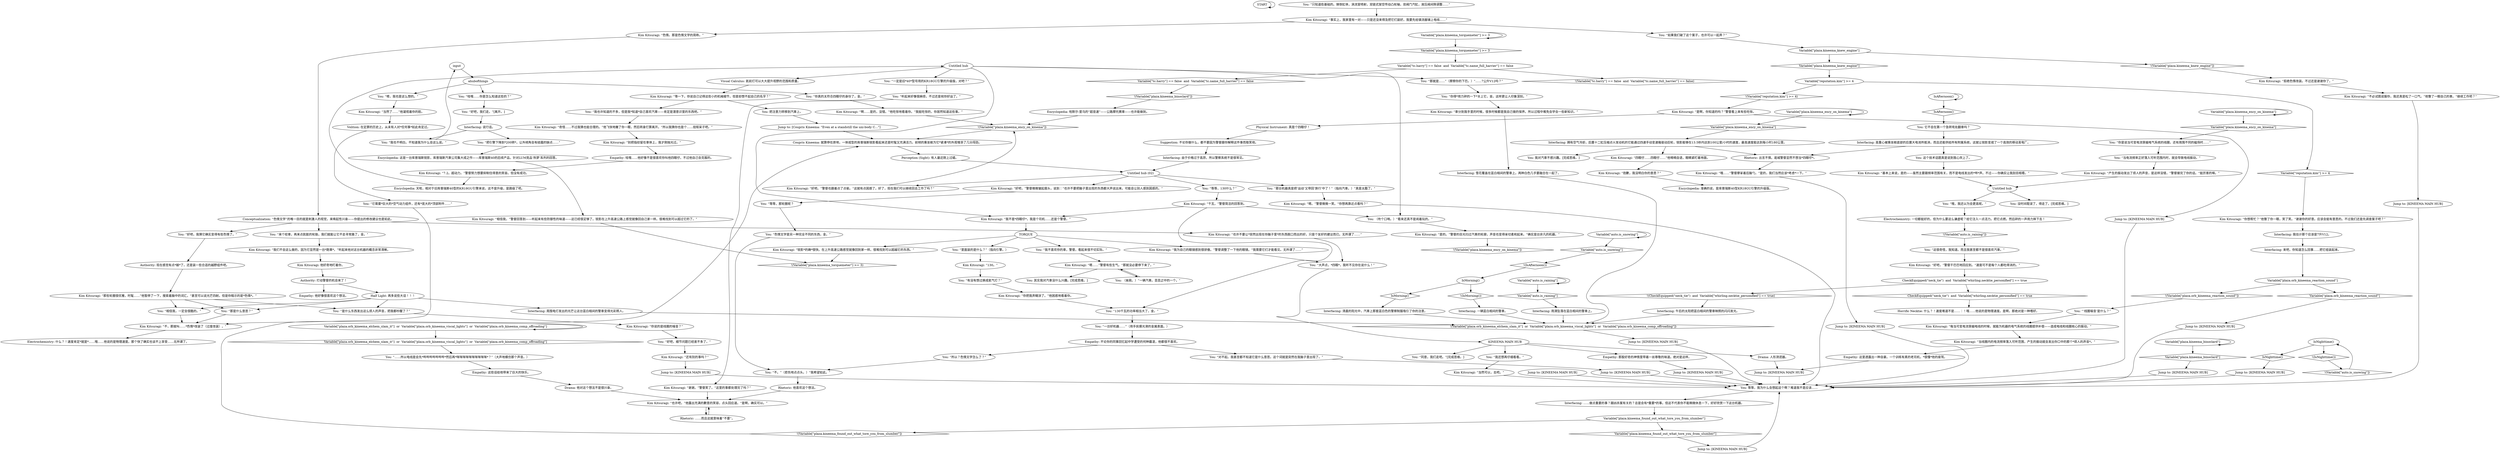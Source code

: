 # KINEEMA ORB / torque talk
# Kim has a sweet ride, the Coupris Kineema - the sports version of the Coupris 40 police motor-carriage. You should definitely talk about it.
# ==================================================
digraph G {
	  0 [label="START"];
	  1 [label="input"];
	  2 [label="Kim Kitsuragi: “好吧，”警督微微皱起眉头，说到：“也许不要把脑子里出现的东西都大声说出来。可能会让别人感到困惑的。”"];
	  3 [label="You: （耸肩。）“一辆汽車。芸芸之中的一个。”"];
	  4 [label="You: “我还想再仔细看看。”"];
	  5 [label="You: “是什么东西发出这么烦人的声音，把我都吵醒了？”"];
	  6 [label="You: “它需要*巨大的*空气动力组件，还有*庞大的*顶部附件……”"];
	  7 [label="Jump to: [KINEEMA MAIN HUB]"];
	  8 [label="You: “只知道些基础的。铸铁缸体，涡流室喷射，双链式架空传动凸轮轴，双阀门汽缸，液压阀间隙调整……”"];
	  9 [label="Variable[\"plaza.kineema_ency_on_kinema\"]"];
	  10 [label="Variable[\"plaza.kineema_ency_on_kinema\"]", shape=diamond];
	  11 [label="!(Variable[\"plaza.kineema_ency_on_kinema\"])", shape=diamond];
	  12 [label="Electrochemistry: 一切都挺好的，但为什么要这么谦虚呢？给它注入一点活力。把它点燃。然后砰的一声用力摔下去！"];
	  13 [label="Kim Kitsuragi: “相信我，”警督回答到——听起来有些防御性的味道——这已经很足够了。锐影在上升高速公路上感觉就像回自己家一样。很难找到可以超过它的了。”"];
	  14 [label="Variable[\"plaza.kineema_ency_on_kinema\"]"];
	  15 [label="Variable[\"plaza.kineema_ency_on_kinema\"]", shape=diamond];
	  16 [label="!(Variable[\"plaza.kineema_ency_on_kinema\"])", shape=diamond];
	  17 [label="Jump to: [KINEEMA MAIN HUB]"];
	  18 [label="Kim Kitsuragi: “别把指纹留在車体上，我才刚抛光过。”"];
	  19 [label="Empathy: 他好像很喜欢这个想法。"];
	  20 [label="You: “当电流频率正好落入可听范围内时，就会导致电线振动。”"];
	  21 [label="Kim Kitsuragi: 他好奇地盯着你。"];
	  22 [label="Jump to: [KINEEMA MAIN HUB]"];
	  23 [label="Encyclopedia: 这是一台库普瑞斯锐影，库普瑞斯汽車公司集大成之作——库普瑞斯40的后续产品，针对LUM竞品‘热梦’系列的回答。"];
	  24 [label="Kim Kitsuragi: “不，那就叫……*色情*改装了（过度改装）。”"];
	  25 [label="Kim Kitsuragi: “色情。那是色情文学的简称。”"];
	  26 [label="You: “听起来好像很麻烦，不过还是祝你好运了。”"];
	  27 [label="Kim Kitsuragi: “是啊，你知道的吗？”警督看上来有些吃惊。"];
	  28 [label="Kim Kitsuragi: “哦……”警督摩挲着后脑勺。“是的，我们当然应该*考虑*一下。”"];
	  29 [label="Kim Kitsuragi: “四眼仔……四眼仔……”他喃喃自语，眼睛紧盯着地面。"];
	  30 [label="You: 它不会在第一个急转弯处翻車吗？"];
	  31 [label="Interfacing: 午后的太阳把蓝白相间的警車映照的闪闪发光。"];
	  32 [label="Electrochemistry: 什么？！速度肯定*就是*……哦……他说的是物理速度。那个快了确实也谈不上享受……无所谓了。"];
	  33 [label="Half Light: 再多说些大话！！！"];
	  34 [label="You: “……所以电线是会先*哔哔哔哔哔哔哔*然后再*咪咪咪咪咪咪咪咪咪咪*？”（大声地模仿那个声音。）"];
	  35 [label="TORQUE"];
	  36 [label="Rhetoric: 出言不慎。曷城警督显然不想当*四眼仔*。"];
	  37 [label="You: 把注意力转移到汽車上。"];
	  38 [label="You: “这很奇怪，我知道。而且我甚至都不是很喜欢汽車。”"];
	  39 [label="Variable[\"auto.is_snowing\"]"];
	  40 [label="Variable[\"auto.is_snowing\"]", shape=diamond];
	  41 [label="!(Variable[\"auto.is_snowing\"])", shape=diamond];
	  42 [label="IsAfternoon()"];
	  43 [label="IsAfternoon()", shape=diamond];
	  44 [label="!(IsAfternoon())", shape=diamond];
	  45 [label="Interfacing: 雪花覆盖在蓝白相间的警車上。两种白色几乎要融合在一起了。"];
	  46 [label="Empathy: 这里透露出一种自豪。一个训练有素的老司机，*很懂*他的座驾。"];
	  47 [label="Physical Instrument: 真是个四眼仔！"];
	  48 [label="You: “不。”（悲伤地点点头。）“我希望如此。”"];
	  49 [label="Kim Kitsuragi: “拒绝色情改装。不过还是谢谢你了。”"];
	  50 [label="Kim Kitsuragi: “也许吧，”他露出充满的歉意的笑容，点头回应道。“是啊，确实可以。”"];
	  51 [label="Jump to: [KINEEMA MAIN HUB]"];
	  52 [label="Kim Kitsuragi: “也许不要让*突然出现在你脑子里*的东西脱口而出的好。只是个友好的建议而已。无所谓了……”"];
	  53 [label="You: “色情文学是另一种完全不同的东西，金。”"];
	  54 [label="Kim Kitsuragi: “那些轮圈很优雅，时髦……”他暂停了一下，搜索着脑中的词汇。“甚至可以说光芒四射。但是你暗示的是*色情*。”"];
	  55 [label="Variable[\"plaza.orb_kineema_elchem_slam_it\"]  or  Variable[\"plaza.orb_kineema_viscal_lights\"]  or  Variable[\"plaza.orb_kineema_comp_offroading\"]"];
	  56 [label="Variable[\"plaza.orb_kineema_elchem_slam_it\"]  or  Variable[\"plaza.orb_kineema_viscal_lights\"]  or  Variable[\"plaza.orb_kineema_comp_offroading\"]", shape=diamond];
	  57 [label="!(Variable[\"plaza.orb_kineema_elchem_slam_it\"]  or  Variable[\"plaza.orb_kineema_viscal_lights\"]  or  Variable[\"plaza.orb_kineema_comp_offroading\"])", shape=diamond];
	  58 [label="Untitled hub"];
	  59 [label="Empathy: 那股好奇的神情里带着一丝尊敬的味道。绝对是这样。"];
	  60 [label="You: “里面装的是什么？”（指向引擎。）"];
	  61 [label="You: “来个绞車，再来点肮脏的轮胎，我们就能让它不走寻常路了，金。”"];
	  62 [label="You: “所以？色情文学怎么了？”"];
	  63 [label="You: “大声点，*四眼*，我听不见你在说什么！”"];
	  64 [label="Jump to: [KINEEMA MAIN HUB]"];
	  65 [label="You: “你是说当可变电流穿越电气系统的线圈，还有周围不同的磁场时……”"];
	  66 [label="Encyclopedia: 准确的说，是库普瑞斯40型KR18GU引擎的升级版。"];
	  67 [label="Interfacing: 说行话。"];
	  68 [label="Variable[\"plaza.kineema_torquemeter\"] >= 3"];
	  69 [label="Variable[\"plaza.kineema_torquemeter\"] >= 3", shape=diamond];
	  70 [label="!(Variable[\"plaza.kineema_torquemeter\"] >= 3)", shape=diamond];
	  71 [label="Encyclopedia: 哈默尔-里乌的“超音速”——公路摩托赛車——也许能做到。"];
	  72 [label="Kim Kitsuragi: “是的。”警督的目光扫过汽車的轮廓，声音也变得亲切柔和起来。“确实是台非凡的机器。”"];
	  73 [label="Kim Kitsuragi: “你把我弄糊涂了。”他困惑地看着你。"];
	  74 [label="Kim Kitsuragi: “事实上，我家里有一对——只是还没来得及把它们装好。我要先给镇流器铺上电线……”"];
	  75 [label="Kim Kitsuragi: “啊……是的，没错。”他吃惊地看着你。“我挺吃惊的，你居然知道这些事。”"];
	  76 [label="Kim Kitsuragi: “我不是*四眼仔*，我是个司机……还是个警督。”"];
	  77 [label="You: “哦，我还以为会更高呢。”"];
	  78 [label="You: 等等，我为什么会想起这个啊？难道我不是应该……"];
	  79 [label="KINEEMA MAIN HUB"];
	  80 [label="Kim Kitsuragi: “我为自己的眼镜感到很骄傲。”警督调整了一下他的眼镜。“我需要它们才能看见。无所谓了……”"];
	  81 [label="You: “好吧，细节问题已经差不多了。”"];
	  82 [label="Interfacing: 来吧，你知道怎么回事……把它组装起来。"];
	  83 [label="Encyclopedia: 天啦，相对于旧库普瑞斯40型的KR18GU引擎来说，这不是升级，是跳级了吧。"];
	  84 [label="Empathy: 这些话给他带来了巨大的快乐。"];
	  85 [label="Kim Kitsuragi: “基本上来说，是的——虽然主要跟频率范围有关，而不是电线发出的*哔*声。不过——你确实让我刮目相看。”"];
	  86 [label="Interfacing: 由于价格过于高昂，所以警察系统不是很常见。"];
	  87 [label="ahubofthings"];
	  88 [label="Variable[\"auto.is_raining\"]"];
	  89 [label="Variable[\"auto.is_raining\"]", shape=diamond];
	  90 [label="!(Variable[\"auto.is_raining\"])", shape=diamond];
	  91 [label="Visual Calculus: 氦前灯可以大大提升视野的范围和质量。"];
	  92 [label="You: “等等，130什么？”"];
	  93 [label="You: 其实我对汽車没什么兴趣。[完成思维。]"];
	  94 [label="You: “同意，我们走吧。”[完成思维。]"];
	  95 [label="You: “好吧，我们走。”[离开。]"];
	  96 [label="Kim Kitsuragi: “車分到我手里的时候，很多时候都是我自己做的保养。所以过程中难免会学会一些新知识。”"];
	  97 [label="Kim Kitsuragi: “抱歉，我没明白你的意思？”"];
	  98 [label="Empathy: 不论你的同事回忆起中学遭受的何种霸凌，他都很不喜欢。"];
	  99 [label="Variable[\"plaza.kineema_binoclard\"]"];
	  100 [label="Variable[\"plaza.kineema_binoclard\"]", shape=diamond];
	  101 [label="!(Variable[\"plaza.kineema_binoclard\"])", shape=diamond];
	  102 [label="Kim Kitsuragi: “等一下，你说自己记得这些小的机械细节，但是却想不起自己的名字？”"];
	  103 [label="Authority: 现在感觉有点*娘*了。还是装一些合适的越野组件吧。"];
	  104 [label="Kim Kitsuragi: “不必试图说服你，我还真是松了一口气。”他瞥了一眼自己的車。“继续工作吧？”"];
	  105 [label="Volition: 在定罪的历史上，从未有人对*任何事*如此肯定过。"];
	  106 [label="Drama: 人形测谎器。"];
	  107 [label="You: “一台好机器……”（用手抚摸光滑的金属表面。）"];
	  108 [label="Kim Kitsuragi: “锐影*的确*很快。在上升高速公路感觉就像回到家一样。很难找到可以超越它的东西。”"];
	  109 [label="You: “有没有想过换成氦气灯？”"];
	  110 [label="Interfacing: 我估计那个应该是7升V12。"];
	  111 [label="Rhetoric: 他喜欢这个想法。"];
	  112 [label="Kim Kitsuragi: “好吧。”警督也跟着点了点偷。“这就有点困惑了。好了，现在我们可以继续回去工作了吗？”"];
	  113 [label="You: “我不喜欢你的車，警督。看起来很不切实际。”"];
	  114 [label="You: “你得*用力砰的一下*关上它，金。这样更让人印象深刻。”"];
	  115 [label="Kim Kitsuragi: “7.2。超动力。”警督努力想要抑制住得意的笑容。但没有成功。"];
	  116 [label="Jump to: [KINEEMA MAIN HUB]"];
	  117 [label="Interfacing: 周围电灯发出的光芒让这台蓝白相间的警車变得光彩照人。"];
	  118 [label="You: “等等，那轮圈呢？"];
	  119 [label="Jump to: [KINEEMA MAIN HUB]"];
	  120 [label="Jump to: [KINEEMA MAIN HUB]"];
	  121 [label="Drama: 他对这个想法不是很兴奋。"];
	  122 [label="Jump to: [KINEEMA MAIN HUB]"];
	  123 [label="Kim Kitsuragi: “我们不会这么做的，因为它显然是一台*跑車*。”听起来他对这台机器的概念非常清晰。"];
	  124 [label="You: （吹个口哨。）“看来还真不是闹着玩的。”"];
	  125 [label="Variable[\"plaza.kineema_knew_engine\"]"];
	  126 [label="Variable[\"plaza.kineema_knew_engine\"]", shape=diamond];
	  127 [label="!(Variable[\"plaza.kineema_knew_engine\"])", shape=diamond];
	  128 [label="Jump to: [Coupris Kineema: \"Even at a standstill the uni-body C...\"]"];
	  129 [label="Jump to: [KINEEMA MAIN HUB]"];
	  130 [label="Rhetoric: ……而且这就意味着“不要”。"];
	  131 [label="Conceptualization: “色情文学”的唯一目的就是刺激人的视觉，来唤起性兴奋——你提出的修改建议也是如此。"];
	  132 [label="You: “相信我，一定会很酷的。”"];
	  133 [label="Suggestion: 不论你做什么，都不要因为警督跟你解释这件事而取笑他。"];
	  134 [label="Kim Kitsuragi: “当线圈内的电流频率落入可听范围，产生的振动就会发出你口中的那个*烦人的声音*。”"];
	  135 [label="You: “把引擎下降到*200转*，让外倾角会有结霜的缺点……”"];
	  136 [label="Kim Kitsuragi: “还有别的事吗？”"];
	  137 [label="You: “‘线圈噪音’是什么？”"];
	  138 [label="Untitled hub"];
	  139 [label="Variable[\"reputation.kim\"] >= 4"];
	  140 [label="Variable[\"reputation.kim\"] >= 4", shape=diamond];
	  141 [label="!(Variable[\"reputation.kim\"] >= 4)", shape=diamond];
	  142 [label="Jump to: [KINEEMA MAIN HUB]"];
	  143 [label="Authority: 打动警督的机会来了！"];
	  144 [label="Interfacing: ……做点重要的事？跟凶杀案有关的？总是会有*重要*的事。但这不代表你不能稍微休息一下，好好欣赏一下这台机器。"];
	  145 [label="Coupris Kineema: 就算停在原地，一体成型的库普瑞斯锐影看起来还是时髦又充满活力。前倾的乘坐舱为它*紧凑*的外观增添了几分闯劲。"];
	  146 [label="Kim Kitsuragi: “每当可变电流穿越电线的时候，就能为机器的电气系统的线圈提供补偿——造成电线和线圈核心的振动。”"];
	  147 [label="You: “130千瓦的功率相当大了，金。”"];
	  148 [label="You: “一定是旧*40*型号用的KR18GU引擎的升级版，对吧？”"];
	  149 [label="You: “对不起。我甚至都不知道它是什么意思。这个词就是突然在我脑子里出现了。”"];
	  150 [label="IsMorning()"];
	  151 [label="IsMorning()", shape=diamond];
	  152 [label="!(IsMorning())", shape=diamond];
	  153 [label="Empathy: 哇哦……他好像不是很喜欢你叫他四眼仔。不过他自己会克服的。"];
	  154 [label="You: “我也许知道的不多，但是我*知道*自己喜欢汽車——肯定是潜意识里的东西吧。”"];
	  155 [label="You: “我也不明白。不知道我为什么会这么说。”"];
	  156 [label="You: “那台机器真是把‘运动’又带回‘旅行’中了！”（指向汽車。）“真是太酷了。”"];
	  157 [label="You: “哇哦……你是怎么知道这些的？”"];
	  158 [label="You: 这个技术话题真是说到我心坎上了。"];
	  159 [label="Perception (Sight): 有人最近刚上过蜡。"];
	  160 [label="Jump to: [KINEEMA MAIN HUB]"];
	  161 [label="Variable[\"tc.harry\"] == false  and  Variable[\"tc.name_full_harrier\"] == false"];
	  162 [label="Variable[\"tc.harry\"] == false  and  Variable[\"tc.name_full_harrier\"] == false", shape=diamond];
	  163 [label="!(Variable[\"tc.harry\"] == false  and  Variable[\"tc.name_full_harrier\"] == false)", shape=diamond];
	  164 [label="Kim Kitsuragi: “你想帮忙？”他瞥了你一眼，笑了笑。“谢谢你的好意。应该会挺有意思的。不过我们还是先调查案子吧？”"];
	  165 [label="Kim Kitsuragi: “好吧，”警督干巴巴地回应到。“速度可不是每个人都吃得消的。”"];
	  166 [label="You: “好吧，我猜它确实变得有些色情了。”"];
	  167 [label="You: 我对汽車不感兴趣。[完成思维。]"];
	  168 [label="Interfacing: 拥有空气冷却，后置十二缸压缩点火发动机的它能通过四速手动变速箱驱动后轮，锐影能够在13.5秒内达到100公里/小时的速度，最高速度能达到每小时180公里。"];
	  169 [label="Interfacing: 高重心被乘坐舱底部的后置大电池所抵消，而且还能供给所有附属系统，这就让锐影变成了一个高效的移动发电厂。"];
	  170 [label="Kim Kitsuragi: “你说的是线圈的噪音？”"];
	  171 [label="IsNighttime()"];
	  172 [label="IsNighttime()", shape=diamond];
	  173 [label="!(IsNighttime())", shape=diamond];
	  174 [label="Interfacing: 雨滴坠落在蓝白相间的警車上。"];
	  175 [label="Horrific Necktie: 什么？！速度难道不是……：！哦……他说的是物理速度。是啊，那绝对是一种嗜好。"];
	  176 [label="Kim Kitsuragi: “当然可以，去吧。”"];
	  177 [label="Kim Kitsuragi: “嗯。”警督微微一笑。“你想再靠近点看吗？”"];
	  178 [label="Kim Kitsuragi: “产生的振动发出了烦人的声音，是这样没错，”警督接完了你的话。“挺厉害的嘛。”"];
	  179 [label="CheckEquipped(\"neck_tie\")  and  Variable[\"whirling.necktie_personified\"] == true"];
	  180 [label="CheckEquipped(\"neck_tie\")  and  Variable[\"whirling.necktie_personified\"] == true", shape=diamond];
	  181 [label="!(CheckEquipped(\"neck_tie\")  and  Variable[\"whirling.necktie_personified\"] == true)", shape=diamond];
	  182 [label="Untitled hub (02)"];
	  183 [label="You: “你真的太符合四眼仔的身份了，金。”"];
	  184 [label="Kim Kitsuragi: “当然了……”他凝视着你的脸。"];
	  185 [label="Jump to: [KINEEMA MAIN HUB]"];
	  186 [label="You: “那就是……”（摩擦你的下巴。）“……7公升V12吗？”"];
	  187 [label="You: “如果我们破了这个案子，也许可以一起弄？”"];
	  188 [label="Kim Kitsuragi: “谢谢。”警督笑了。“这里的事都处理完了吗？”"];
	  189 [label="Interfacing: 清晨的阳光中，汽車上那套蓝白色的警察制服吸引了你的注意。"];
	  190 [label="Interfacing: 一辆蓝白相间的警車。"];
	  191 [label="Variable[\"plaza.orb_kineema_reaction_sound\"]"];
	  192 [label="Variable[\"plaza.orb_kineema_reaction_sound\"]", shape=diamond];
	  193 [label="!(Variable[\"plaza.orb_kineema_reaction_sound\"])", shape=diamond];
	  194 [label="You: “那是什么意思？”"];
	  195 [label="Kim Kitsuragi: “千瓦，”警督简洁的回答到。"];
	  196 [label="You: 没时间耽误了，得走了。[完成思维。]"];
	  197 [label="Kim Kitsuragi: “嗯……”警督有些生气。“那就没必要停下来了。”"];
	  198 [label="You: “嗯，我也是这么想的。”"];
	  199 [label="Kim Kitsuragi: “130。”"];
	  200 [label="Kim Kitsuragi: “奇怪……不过我猜也挺合理的。”他飞快地撇了你一眼，然后转身打算离开。“所以我猜你也是个……扭矩呆子吧。”"];
	  201 [label="Variable[\"plaza.kineema_found_out_what_tore_you_from_slumber\"]"];
	  202 [label="Variable[\"plaza.kineema_found_out_what_tore_you_from_slumber\"]", shape=diamond];
	  203 [label="!(Variable[\"plaza.kineema_found_out_what_tore_you_from_slumber\"])", shape=diamond];
	  0 -> 0
	  1 -> 87
	  2 -> 118
	  3 -> 197
	  4 -> 176
	  5 -> 170
	  6 -> 24
	  7 -> 78
	  8 -> 74
	  9 -> 9
	  9 -> 10
	  10 -> 65
	  12 -> 90
	  13 -> 70
	  14 -> 14
	  14 -> 15
	  15 -> 168
	  16 -> 145
	  17 -> 78
	  18 -> 153
	  20 -> 178
	  21 -> 143
	  22 -> 78
	  23 -> 13
	  24 -> 32
	  25 -> 131
	  26 -> 188
	  27 -> 47
	  27 -> 7
	  28 -> 120
	  29 -> 97
	  30 -> 169
	  31 -> 57
	  33 -> 194
	  33 -> 5
	  33 -> 132
	  33 -> 117
	  34 -> 84
	  35 -> 80
	  35 -> 113
	  35 -> 108
	  35 -> 60
	  36 -> 28
	  37 -> 128
	  38 -> 165
	  39 -> 40
	  39 -> 39
	  40 -> 44
	  41 -> 171
	  42 -> 42
	  42 -> 43
	  43 -> 30
	  44 -> 150
	  45 -> 57
	  46 -> 185
	  47 -> 133
	  48 -> 111
	  49 -> 104
	  50 -> 130
	  51 -> 78
	  52 -> 63
	  53 -> 48
	  54 -> 194
	  54 -> 132
	  54 -> 5
	  55 -> 56
	  55 -> 55
	  56 -> 34
	  57 -> 142
	  58 -> 196
	  58 -> 77
	  59 -> 160
	  60 -> 199
	  61 -> 123
	  62 -> 48
	  63 -> 79
	  64 -> 78
	  65 -> 20
	  67 -> 155
	  67 -> 135
	  68 -> 68
	  68 -> 69
	  69 -> 161
	  71 -> 16
	  72 -> 11
	  73 -> 147
	  74 -> 25
	  74 -> 187
	  75 -> 16
	  76 -> 35
	  77 -> 12
	  78 -> 144
	  79 -> 106
	  79 -> 59
	  79 -> 4
	  79 -> 94
	  80 -> 63
	  81 -> 136
	  82 -> 191
	  83 -> 138
	  84 -> 121
	  85 -> 58
	  86 -> 182
	  87 -> 157
	  87 -> 198
	  87 -> 183
	  88 -> 88
	  88 -> 89
	  89 -> 174
	  90 -> 38
	  91 -> 102
	  92 -> 195
	  95 -> 67
	  96 -> 45
	  97 -> 66
	  98 -> 149
	  98 -> 62
	  99 -> 99
	  99 -> 100
	  100 -> 17
	  101 -> 71
	  102 -> 154
	  102 -> 37
	  103 -> 54
	  104 -> 119
	  105 -> 6
	  106 -> 185
	  107 -> 98
	  108 -> 70
	  109 -> 73
	  110 -> 82
	  111 -> 50
	  112 -> 16
	  113 -> 197
	  114 -> 96
	  115 -> 83
	  116 -> 78
	  117 -> 57
	  118 -> 53
	  119 -> 78
	  120 -> 78
	  121 -> 50
	  122 -> 78
	  123 -> 21
	  124 -> 72
	  125 -> 126
	  125 -> 127
	  126 -> 139
	  127 -> 49
	  128 -> 145
	  129 -> 78
	  130 -> 50
	  131 -> 52
	  131 -> 61
	  131 -> 166
	  132 -> 24
	  133 -> 86
	  134 -> 46
	  135 -> 23
	  136 -> 129
	  137 -> 146
	  138 -> 76
	  138 -> 148
	  138 -> 186
	  138 -> 91
	  138 -> 124
	  139 -> 140
	  139 -> 141
	  140 -> 164
	  141 -> 27
	  142 -> 78
	  143 -> 33
	  143 -> 19
	  144 -> 201
	  145 -> 159
	  146 -> 134
	  147 -> 107
	  148 -> 26
	  149 -> 51
	  150 -> 152
	  150 -> 151
	  151 -> 189
	  152 -> 190
	  153 -> 115
	  154 -> 200
	  155 -> 1
	  156 -> 177
	  157 -> 95
	  158 -> 85
	  159 -> 182
	  160 -> 78
	  161 -> 162
	  161 -> 163
	  162 -> 101
	  164 -> 110
	  165 -> 179
	  166 -> 103
	  168 -> 36
	  168 -> 29
	  168 -> 167
	  169 -> 36
	  169 -> 158
	  170 -> 81
	  171 -> 172
	  171 -> 173
	  172 -> 116
	  173 -> 41
	  174 -> 57
	  176 -> 78
	  177 -> 78
	  178 -> 58
	  179 -> 180
	  179 -> 181
	  180 -> 175
	  181 -> 31
	  182 -> 112
	  182 -> 2
	  182 -> 156
	  182 -> 92
	  183 -> 75
	  184 -> 105
	  185 -> 78
	  186 -> 114
	  187 -> 125
	  188 -> 50
	  189 -> 57
	  190 -> 57
	  191 -> 192
	  191 -> 193
	  192 -> 64
	  193 -> 137
	  194 -> 24
	  195 -> 147
	  195 -> 124
	  195 -> 76
	  197 -> 3
	  197 -> 93
	  198 -> 184
	  199 -> 109
	  200 -> 18
	  201 -> 202
	  201 -> 203
	  202 -> 22
	  203 -> 145
}

